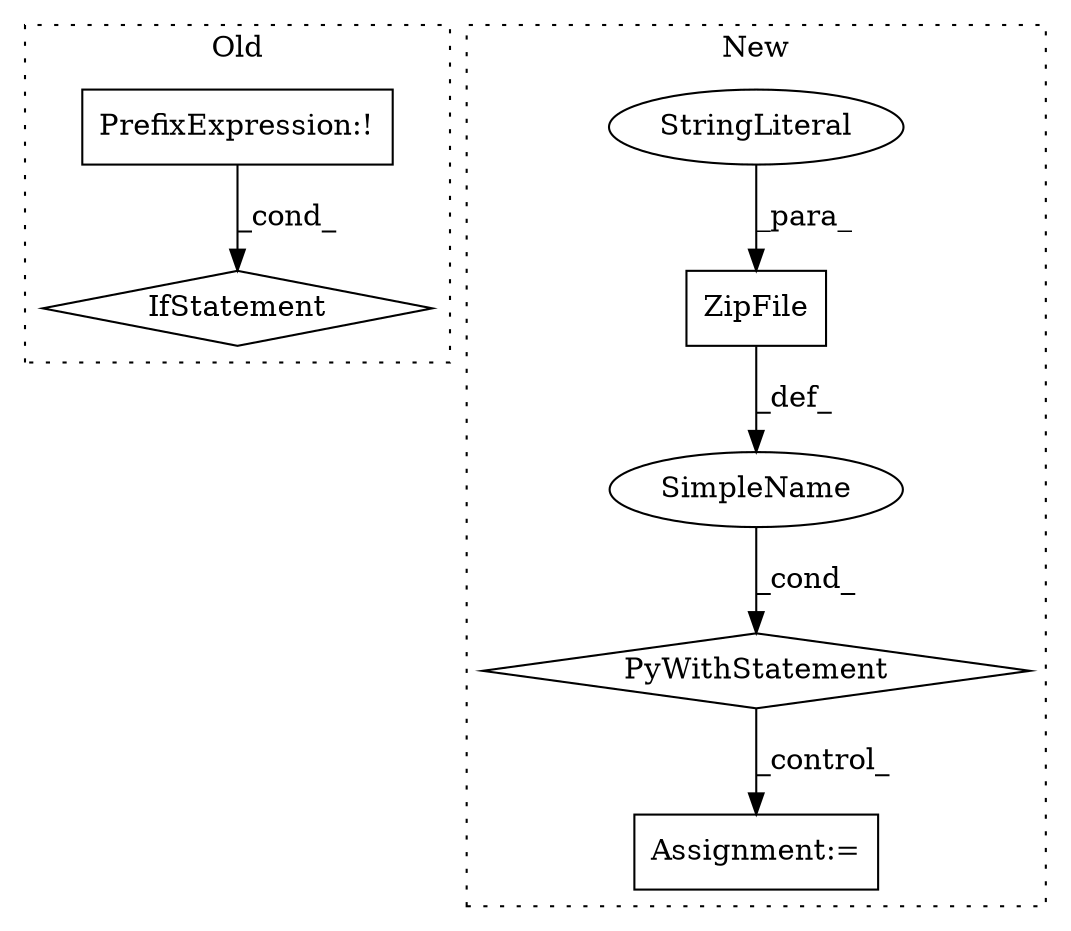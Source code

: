 digraph G {
subgraph cluster0 {
1 [label="IfStatement" a="25" s="2200,2228" l="4,2" shape="diamond"];
7 [label="PrefixExpression:!" a="38" s="2204" l="1" shape="box"];
label = "Old";
style="dotted";
}
subgraph cluster1 {
2 [label="ZipFile" a="32" s="2616,2632" l="8,1" shape="box"];
3 [label="StringLiteral" a="45" s="2629" l="3" shape="ellipse"];
4 [label="Assignment:=" a="7" s="3350" l="1" shape="box"];
5 [label="SimpleName" a="42" s="" l="" shape="ellipse"];
6 [label="PyWithStatement" a="104" s="2606,2633" l="10,2" shape="diamond"];
label = "New";
style="dotted";
}
2 -> 5 [label="_def_"];
3 -> 2 [label="_para_"];
5 -> 6 [label="_cond_"];
6 -> 4 [label="_control_"];
7 -> 1 [label="_cond_"];
}